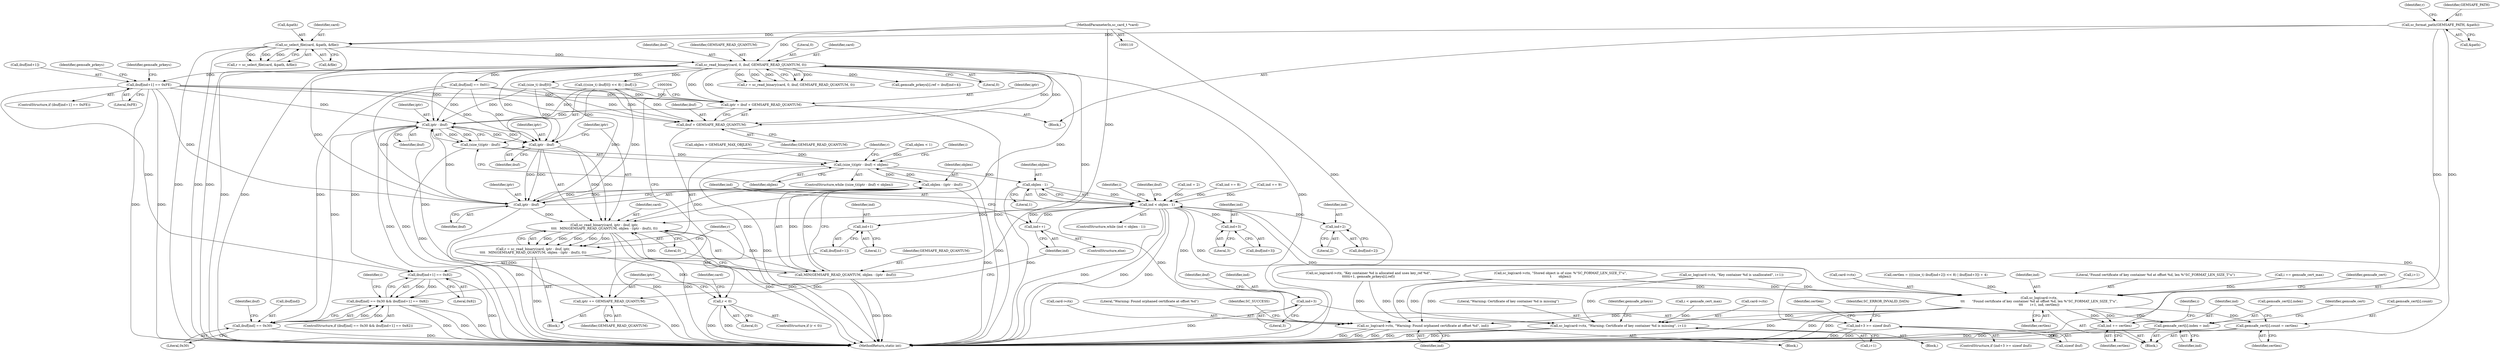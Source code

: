 digraph "0_OpenSC_360e95d45ac4123255a4c796db96337f332160ad#diff-d643a0fa169471dbf2912f4866dc49c5_5@array" {
"1000211" [label="(Call,ibuf[ind+1] == 0xFE)"];
"1000148" [label="(Call,sc_read_binary(card, 0, ibuf, GEMSAFE_READ_QUANTUM, 0))"];
"1000131" [label="(Call,sc_select_file(card, &path, &file))"];
"1000111" [label="(MethodParameterIn,sc_card_t *card)"];
"1000125" [label="(Call,sc_format_path(GEMSAFE_PATH, &path))"];
"1000296" [label="(Call,iptr = ibuf + GEMSAFE_READ_QUANTUM)"];
"1000305" [label="(Call,iptr - ibuf)"];
"1000303" [label="(Call,(size_t)(iptr - ibuf))"];
"1000302" [label="(Call,(size_t)(iptr - ibuf) < objlen)"];
"1000320" [label="(Call,objlen - (iptr - ibuf))"];
"1000312" [label="(Call,sc_read_binary(card, iptr - ibuf, iptr,\n\t\t\t\t   MIN(GEMSAFE_READ_QUANTUM, objlen - (iptr - ibuf)), 0))"];
"1000310" [label="(Call,r = sc_read_binary(card, iptr - ibuf, iptr,\n\t\t\t\t   MIN(GEMSAFE_READ_QUANTUM, objlen - (iptr - ibuf)), 0))"];
"1000327" [label="(Call,r < 0)"];
"1000338" [label="(Call,iptr += GEMSAFE_READ_QUANTUM)"];
"1000318" [label="(Call,MIN(GEMSAFE_READ_QUANTUM, objlen - (iptr - ibuf)))"];
"1000347" [label="(Call,objlen - 1)"];
"1000345" [label="(Call,ind < objlen - 1)"];
"1000361" [label="(Call,ind+1)"];
"1000385" [label="(Call,sc_log(card->ctx, \"Warning: Found orphaned certificate at offset %d\", ind))"];
"1000394" [label="(Call,ind+3 >= sizeof ibuf)"];
"1000395" [label="(Call,ind+3)"];
"1000411" [label="(Call,ind+2)"];
"1000417" [label="(Call,ind+3)"];
"1000421" [label="(Call,sc_log(card->ctx,\n\t\t\t       \"Found certificate of key container %d at offset %d, len %\"SC_FORMAT_LEN_SIZE_T\"u\",\n\t\t\t       i+1, ind, certlen))"];
"1000431" [label="(Call,gemsafe_cert[i].index = ind)"];
"1000438" [label="(Call,gemsafe_cert[i].count = certlen)"];
"1000445" [label="(Call,ind += certlen)"];
"1000467" [label="(Call,sc_log(card->ctx, \"Warning: Certificate of key container %d is missing\", i+1))"];
"1000451" [label="(Call,ind++)"];
"1000314" [label="(Call,iptr - ibuf)"];
"1000322" [label="(Call,iptr - ibuf)"];
"1000353" [label="(Call,ibuf[ind] == 0x30)"];
"1000352" [label="(Call,ibuf[ind] == 0x30 && ibuf[ind+1] == 0x82)"];
"1000358" [label="(Call,ibuf[ind+1] == 0x82)"];
"1000298" [label="(Call,ibuf + GEMSAFE_READ_QUANTUM)"];
"1000309" [label="(Block,)"];
"1000360" [label="(Identifier,ibuf)"];
"1000438" [label="(Call,gemsafe_cert[i].count = certlen)"];
"1000146" [label="(Call,r = sc_read_binary(card, 0, ibuf, GEMSAFE_READ_QUANTUM, 0))"];
"1000339" [label="(Identifier,iptr)"];
"1000311" [label="(Identifier,r)"];
"1000386" [label="(Call,card->ctx)"];
"1000333" [label="(Identifier,card)"];
"1000417" [label="(Call,ind+3)"];
"1000413" [label="(Literal,2)"];
"1000419" [label="(Literal,3)"];
"1000422" [label="(Call,card->ctx)"];
"1000150" [label="(Literal,0)"];
"1000364" [label="(Literal,0x82)"];
"1000318" [label="(Call,MIN(GEMSAFE_READ_QUANTUM, objlen - (iptr - ibuf)))"];
"1000346" [label="(Identifier,ind)"];
"1000181" [label="(Call,objlen < 1)"];
"1000403" [label="(Identifier,certlen)"];
"1000362" [label="(Identifier,ind)"];
"1000112" [label="(Block,)"];
"1000351" [label="(ControlStructure,if (ibuf[ind] == 0x30 && ibuf[ind+1] == 0x82))"];
"1000447" [label="(Identifier,certlen)"];
"1000251" [label="(Identifier,gemsafe_prkeys)"];
"1000431" [label="(Call,gemsafe_cert[i].index = ind)"];
"1000201" [label="(Call,ibuf[ind] == 0x01)"];
"1000133" [label="(Call,&path)"];
"1000421" [label="(Call,sc_log(card->ctx,\n\t\t\t       \"Found certificate of key container %d at offset %d, len %\"SC_FORMAT_LEN_SIZE_T\"u\",\n\t\t\t       i+1, ind, certlen))"];
"1000439" [label="(Call,gemsafe_cert[i].count)"];
"1000347" [label="(Call,objlen - 1)"];
"1000219" [label="(Call,gemsafe_prkeys[i].ref = ibuf[ind+4])"];
"1000130" [label="(Identifier,r)"];
"1000418" [label="(Identifier,ind)"];
"1000491" [label="(MethodReturn,static int)"];
"1000472" [label="(Call,i+1)"];
"1000455" [label="(Identifier,i)"];
"1000326" [label="(ControlStructure,if (r < 0))"];
"1000398" [label="(Call,sizeof ibuf)"];
"1000322" [label="(Call,iptr - ibuf)"];
"1000212" [label="(Call,ibuf[ind+1])"];
"1000393" [label="(ControlStructure,if (ind+3 >= sizeof ibuf))"];
"1000222" [label="(Identifier,gemsafe_prkeys)"];
"1000352" [label="(Call,ibuf[ind] == 0x30 && ibuf[ind+1] == 0x82)"];
"1000315" [label="(Identifier,iptr)"];
"1000296" [label="(Call,iptr = ibuf + GEMSAFE_READ_QUANTUM)"];
"1000445" [label="(Call,ind += certlen)"];
"1000164" [label="(Call,(size_t) ibuf[0])"];
"1000338" [label="(Call,iptr += GEMSAFE_READ_QUANTUM)"];
"1000355" [label="(Identifier,ibuf)"];
"1000305" [label="(Call,iptr - ibuf)"];
"1000451" [label="(Call,ind++)"];
"1000230" [label="(Call,sc_log(card->ctx, \"Key container %d is allocated and uses key_ref %d\",\n\t\t\t\t\ti+1, gemsafe_prkeys[i].ref))"];
"1000297" [label="(Identifier,iptr)"];
"1000415" [label="(Call,ibuf[ind+3])"];
"1000312" [label="(Call,sc_read_binary(card, iptr - ibuf, iptr,\n\t\t\t\t   MIN(GEMSAFE_READ_QUANTUM, objlen - (iptr - ibuf)), 0))"];
"1000359" [label="(Call,ibuf[ind+1])"];
"1000196" [label="(Call,ind = 2)"];
"1000411" [label="(Call,ind+2)"];
"1000394" [label="(Call,ind+3 >= sizeof ibuf)"];
"1000402" [label="(Call,certlen = ((((size_t) ibuf[ind+2]) << 8) | ibuf[ind+3]) + 4)"];
"1000363" [label="(Literal,1)"];
"1000450" [label="(ControlStructure,else)"];
"1000211" [label="(Call,ibuf[ind+1] == 0xFE)"];
"1000153" [label="(Literal,0)"];
"1000349" [label="(Literal,1)"];
"1000173" [label="(Call,sc_log(card->ctx, \"Stored object is of size: %\"SC_FORMAT_LEN_SIZE_T\"u\",\n\t       objlen))"];
"1000429" [label="(Identifier,ind)"];
"1000316" [label="(Identifier,ibuf)"];
"1000262" [label="(Call,sc_log(card->ctx, \"Key container %d is unallocated\", i+1))"];
"1000210" [label="(ControlStructure,if (ibuf[ind+1] == 0xFE))"];
"1000270" [label="(Call,ind += 8)"];
"1000131" [label="(Call,sc_select_file(card, &path, &file))"];
"1000302" [label="(Call,(size_t)(iptr - ibuf) < objlen)"];
"1000327" [label="(Call,r < 0)"];
"1000344" [label="(ControlStructure,while (ind < objlen - 1))"];
"1000340" [label="(Identifier,GEMSAFE_READ_QUANTUM)"];
"1000354" [label="(Call,ibuf[ind])"];
"1000303" [label="(Call,(size_t)(iptr - ibuf))"];
"1000342" [label="(Identifier,i)"];
"1000319" [label="(Identifier,GEMSAFE_READ_QUANTUM)"];
"1000162" [label="(Call,(((size_t) ibuf[0]) << 8) | ibuf[1])"];
"1000425" [label="(Literal,\"Found certificate of key container %d at offset %d, len %\"SC_FORMAT_LEN_SIZE_T\"u\")"];
"1000381" [label="(Call,i == gemsafe_cert_max)"];
"1000399" [label="(Identifier,ibuf)"];
"1000357" [label="(Literal,0x30)"];
"1000184" [label="(Call,objlen > GEMSAFE_MAX_OBJLEN)"];
"1000111" [label="(MethodParameterIn,sc_card_t *card)"];
"1000395" [label="(Call,ind+3)"];
"1000314" [label="(Call,iptr - ibuf)"];
"1000308" [label="(Identifier,objlen)"];
"1000324" [label="(Identifier,ibuf)"];
"1000452" [label="(Identifier,ind)"];
"1000432" [label="(Call,gemsafe_cert[i].index)"];
"1000358" [label="(Call,ibuf[ind+1] == 0x82)"];
"1000437" [label="(Identifier,ind)"];
"1000466" [label="(Block,)"];
"1000298" [label="(Call,ibuf + GEMSAFE_READ_QUANTUM)"];
"1000397" [label="(Literal,3)"];
"1000323" [label="(Identifier,iptr)"];
"1000365" [label="(Block,)"];
"1000149" [label="(Identifier,card)"];
"1000151" [label="(Identifier,ibuf)"];
"1000129" [label="(Call,r = sc_select_file(card, &path, &file))"];
"1000313" [label="(Identifier,card)"];
"1000361" [label="(Call,ind+1)"];
"1000369" [label="(Identifier,i)"];
"1000389" [label="(Literal,\"Warning: Found orphaned certificate at offset %d\")"];
"1000446" [label="(Identifier,ind)"];
"1000300" [label="(Identifier,GEMSAFE_READ_QUANTUM)"];
"1000317" [label="(Identifier,iptr)"];
"1000348" [label="(Identifier,objlen)"];
"1000329" [label="(Literal,0)"];
"1000353" [label="(Call,ibuf[ind] == 0x30)"];
"1000444" [label="(Identifier,certlen)"];
"1000320" [label="(Call,objlen - (iptr - ibuf))"];
"1000467" [label="(Call,sc_log(card->ctx, \"Warning: Certificate of key container %d is missing\", i+1))"];
"1000306" [label="(Identifier,iptr)"];
"1000434" [label="(Identifier,gemsafe_cert)"];
"1000385" [label="(Call,sc_log(card->ctx, \"Warning: Found orphaned certificate at offset %d\", ind))"];
"1000152" [label="(Identifier,GEMSAFE_READ_QUANTUM)"];
"1000126" [label="(Identifier,GEMSAFE_PATH)"];
"1000299" [label="(Identifier,ibuf)"];
"1000243" [label="(Call,ind += 9)"];
"1000325" [label="(Literal,0)"];
"1000127" [label="(Call,&path)"];
"1000321" [label="(Identifier,objlen)"];
"1000148" [label="(Call,sc_read_binary(card, 0, ibuf, GEMSAFE_READ_QUANTUM, 0))"];
"1000125" [label="(Call,sc_format_path(GEMSAFE_PATH, &path))"];
"1000132" [label="(Identifier,card)"];
"1000401" [label="(Identifier,SC_ERROR_INVALID_DATA)"];
"1000478" [label="(Identifier,gemsafe_prkeys)"];
"1000135" [label="(Call,&file)"];
"1000384" [label="(Block,)"];
"1000396" [label="(Identifier,ind)"];
"1000449" [label="(Identifier,i)"];
"1000390" [label="(Identifier,ind)"];
"1000454" [label="(Call,i < gemsafe_cert_max)"];
"1000441" [label="(Identifier,gemsafe_cert)"];
"1000307" [label="(Identifier,ibuf)"];
"1000328" [label="(Identifier,r)"];
"1000468" [label="(Call,card->ctx)"];
"1000301" [label="(ControlStructure,while ((size_t)(iptr - ibuf) < objlen))"];
"1000426" [label="(Call,i+1)"];
"1000430" [label="(Identifier,certlen)"];
"1000471" [label="(Literal,\"Warning: Certificate of key container %d is missing\")"];
"1000310" [label="(Call,r = sc_read_binary(card, iptr - ibuf, iptr,\n\t\t\t\t   MIN(GEMSAFE_READ_QUANTUM, objlen - (iptr - ibuf)), 0))"];
"1000409" [label="(Call,ibuf[ind+2])"];
"1000345" [label="(Call,ind < objlen - 1)"];
"1000392" [label="(Identifier,SC_SUCCESS)"];
"1000217" [label="(Literal,0xFE)"];
"1000412" [label="(Identifier,ind)"];
"1000211" -> "1000210"  [label="AST: "];
"1000211" -> "1000217"  [label="CFG: "];
"1000212" -> "1000211"  [label="AST: "];
"1000217" -> "1000211"  [label="AST: "];
"1000222" -> "1000211"  [label="CFG: "];
"1000251" -> "1000211"  [label="CFG: "];
"1000211" -> "1000491"  [label="DDG: "];
"1000211" -> "1000491"  [label="DDG: "];
"1000148" -> "1000211"  [label="DDG: "];
"1000211" -> "1000296"  [label="DDG: "];
"1000211" -> "1000298"  [label="DDG: "];
"1000211" -> "1000305"  [label="DDG: "];
"1000211" -> "1000314"  [label="DDG: "];
"1000211" -> "1000322"  [label="DDG: "];
"1000211" -> "1000358"  [label="DDG: "];
"1000148" -> "1000146"  [label="AST: "];
"1000148" -> "1000153"  [label="CFG: "];
"1000149" -> "1000148"  [label="AST: "];
"1000150" -> "1000148"  [label="AST: "];
"1000151" -> "1000148"  [label="AST: "];
"1000152" -> "1000148"  [label="AST: "];
"1000153" -> "1000148"  [label="AST: "];
"1000146" -> "1000148"  [label="CFG: "];
"1000148" -> "1000491"  [label="DDG: "];
"1000148" -> "1000491"  [label="DDG: "];
"1000148" -> "1000491"  [label="DDG: "];
"1000148" -> "1000146"  [label="DDG: "];
"1000148" -> "1000146"  [label="DDG: "];
"1000148" -> "1000146"  [label="DDG: "];
"1000148" -> "1000146"  [label="DDG: "];
"1000131" -> "1000148"  [label="DDG: "];
"1000111" -> "1000148"  [label="DDG: "];
"1000148" -> "1000164"  [label="DDG: "];
"1000148" -> "1000162"  [label="DDG: "];
"1000148" -> "1000201"  [label="DDG: "];
"1000148" -> "1000219"  [label="DDG: "];
"1000148" -> "1000296"  [label="DDG: "];
"1000148" -> "1000296"  [label="DDG: "];
"1000148" -> "1000298"  [label="DDG: "];
"1000148" -> "1000298"  [label="DDG: "];
"1000148" -> "1000305"  [label="DDG: "];
"1000148" -> "1000312"  [label="DDG: "];
"1000148" -> "1000314"  [label="DDG: "];
"1000148" -> "1000318"  [label="DDG: "];
"1000148" -> "1000322"  [label="DDG: "];
"1000131" -> "1000129"  [label="AST: "];
"1000131" -> "1000135"  [label="CFG: "];
"1000132" -> "1000131"  [label="AST: "];
"1000133" -> "1000131"  [label="AST: "];
"1000135" -> "1000131"  [label="AST: "];
"1000129" -> "1000131"  [label="CFG: "];
"1000131" -> "1000491"  [label="DDG: "];
"1000131" -> "1000491"  [label="DDG: "];
"1000131" -> "1000491"  [label="DDG: "];
"1000131" -> "1000129"  [label="DDG: "];
"1000131" -> "1000129"  [label="DDG: "];
"1000131" -> "1000129"  [label="DDG: "];
"1000111" -> "1000131"  [label="DDG: "];
"1000125" -> "1000131"  [label="DDG: "];
"1000111" -> "1000110"  [label="AST: "];
"1000111" -> "1000491"  [label="DDG: "];
"1000111" -> "1000312"  [label="DDG: "];
"1000125" -> "1000112"  [label="AST: "];
"1000125" -> "1000127"  [label="CFG: "];
"1000126" -> "1000125"  [label="AST: "];
"1000127" -> "1000125"  [label="AST: "];
"1000130" -> "1000125"  [label="CFG: "];
"1000125" -> "1000491"  [label="DDG: "];
"1000125" -> "1000491"  [label="DDG: "];
"1000296" -> "1000112"  [label="AST: "];
"1000296" -> "1000298"  [label="CFG: "];
"1000297" -> "1000296"  [label="AST: "];
"1000298" -> "1000296"  [label="AST: "];
"1000304" -> "1000296"  [label="CFG: "];
"1000296" -> "1000491"  [label="DDG: "];
"1000164" -> "1000296"  [label="DDG: "];
"1000162" -> "1000296"  [label="DDG: "];
"1000201" -> "1000296"  [label="DDG: "];
"1000296" -> "1000305"  [label="DDG: "];
"1000305" -> "1000303"  [label="AST: "];
"1000305" -> "1000307"  [label="CFG: "];
"1000306" -> "1000305"  [label="AST: "];
"1000307" -> "1000305"  [label="AST: "];
"1000303" -> "1000305"  [label="CFG: "];
"1000305" -> "1000491"  [label="DDG: "];
"1000305" -> "1000491"  [label="DDG: "];
"1000305" -> "1000303"  [label="DDG: "];
"1000305" -> "1000303"  [label="DDG: "];
"1000338" -> "1000305"  [label="DDG: "];
"1000164" -> "1000305"  [label="DDG: "];
"1000322" -> "1000305"  [label="DDG: "];
"1000162" -> "1000305"  [label="DDG: "];
"1000201" -> "1000305"  [label="DDG: "];
"1000305" -> "1000314"  [label="DDG: "];
"1000305" -> "1000314"  [label="DDG: "];
"1000305" -> "1000353"  [label="DDG: "];
"1000305" -> "1000358"  [label="DDG: "];
"1000303" -> "1000302"  [label="AST: "];
"1000304" -> "1000303"  [label="AST: "];
"1000308" -> "1000303"  [label="CFG: "];
"1000303" -> "1000491"  [label="DDG: "];
"1000303" -> "1000302"  [label="DDG: "];
"1000302" -> "1000301"  [label="AST: "];
"1000302" -> "1000308"  [label="CFG: "];
"1000308" -> "1000302"  [label="AST: "];
"1000311" -> "1000302"  [label="CFG: "];
"1000342" -> "1000302"  [label="CFG: "];
"1000302" -> "1000491"  [label="DDG: "];
"1000302" -> "1000491"  [label="DDG: "];
"1000181" -> "1000302"  [label="DDG: "];
"1000184" -> "1000302"  [label="DDG: "];
"1000320" -> "1000302"  [label="DDG: "];
"1000302" -> "1000320"  [label="DDG: "];
"1000302" -> "1000347"  [label="DDG: "];
"1000320" -> "1000318"  [label="AST: "];
"1000320" -> "1000322"  [label="CFG: "];
"1000321" -> "1000320"  [label="AST: "];
"1000322" -> "1000320"  [label="AST: "];
"1000318" -> "1000320"  [label="CFG: "];
"1000320" -> "1000491"  [label="DDG: "];
"1000320" -> "1000312"  [label="DDG: "];
"1000320" -> "1000318"  [label="DDG: "];
"1000320" -> "1000318"  [label="DDG: "];
"1000322" -> "1000320"  [label="DDG: "];
"1000322" -> "1000320"  [label="DDG: "];
"1000312" -> "1000310"  [label="AST: "];
"1000312" -> "1000325"  [label="CFG: "];
"1000313" -> "1000312"  [label="AST: "];
"1000314" -> "1000312"  [label="AST: "];
"1000317" -> "1000312"  [label="AST: "];
"1000318" -> "1000312"  [label="AST: "];
"1000325" -> "1000312"  [label="AST: "];
"1000310" -> "1000312"  [label="CFG: "];
"1000312" -> "1000491"  [label="DDG: "];
"1000312" -> "1000491"  [label="DDG: "];
"1000312" -> "1000491"  [label="DDG: "];
"1000312" -> "1000491"  [label="DDG: "];
"1000312" -> "1000310"  [label="DDG: "];
"1000312" -> "1000310"  [label="DDG: "];
"1000312" -> "1000310"  [label="DDG: "];
"1000312" -> "1000310"  [label="DDG: "];
"1000312" -> "1000310"  [label="DDG: "];
"1000314" -> "1000312"  [label="DDG: "];
"1000314" -> "1000312"  [label="DDG: "];
"1000322" -> "1000312"  [label="DDG: "];
"1000318" -> "1000312"  [label="DDG: "];
"1000318" -> "1000312"  [label="DDG: "];
"1000312" -> "1000338"  [label="DDG: "];
"1000310" -> "1000309"  [label="AST: "];
"1000311" -> "1000310"  [label="AST: "];
"1000328" -> "1000310"  [label="CFG: "];
"1000310" -> "1000491"  [label="DDG: "];
"1000310" -> "1000327"  [label="DDG: "];
"1000327" -> "1000326"  [label="AST: "];
"1000327" -> "1000329"  [label="CFG: "];
"1000328" -> "1000327"  [label="AST: "];
"1000329" -> "1000327"  [label="AST: "];
"1000333" -> "1000327"  [label="CFG: "];
"1000339" -> "1000327"  [label="CFG: "];
"1000327" -> "1000491"  [label="DDG: "];
"1000327" -> "1000491"  [label="DDG: "];
"1000338" -> "1000309"  [label="AST: "];
"1000338" -> "1000340"  [label="CFG: "];
"1000339" -> "1000338"  [label="AST: "];
"1000340" -> "1000338"  [label="AST: "];
"1000304" -> "1000338"  [label="CFG: "];
"1000338" -> "1000491"  [label="DDG: "];
"1000318" -> "1000338"  [label="DDG: "];
"1000319" -> "1000318"  [label="AST: "];
"1000325" -> "1000318"  [label="CFG: "];
"1000318" -> "1000491"  [label="DDG: "];
"1000318" -> "1000491"  [label="DDG: "];
"1000347" -> "1000345"  [label="AST: "];
"1000347" -> "1000349"  [label="CFG: "];
"1000348" -> "1000347"  [label="AST: "];
"1000349" -> "1000347"  [label="AST: "];
"1000345" -> "1000347"  [label="CFG: "];
"1000347" -> "1000491"  [label="DDG: "];
"1000347" -> "1000345"  [label="DDG: "];
"1000347" -> "1000345"  [label="DDG: "];
"1000345" -> "1000344"  [label="AST: "];
"1000346" -> "1000345"  [label="AST: "];
"1000355" -> "1000345"  [label="CFG: "];
"1000455" -> "1000345"  [label="CFG: "];
"1000345" -> "1000491"  [label="DDG: "];
"1000345" -> "1000491"  [label="DDG: "];
"1000345" -> "1000491"  [label="DDG: "];
"1000196" -> "1000345"  [label="DDG: "];
"1000243" -> "1000345"  [label="DDG: "];
"1000270" -> "1000345"  [label="DDG: "];
"1000445" -> "1000345"  [label="DDG: "];
"1000451" -> "1000345"  [label="DDG: "];
"1000345" -> "1000361"  [label="DDG: "];
"1000345" -> "1000385"  [label="DDG: "];
"1000345" -> "1000394"  [label="DDG: "];
"1000345" -> "1000395"  [label="DDG: "];
"1000345" -> "1000411"  [label="DDG: "];
"1000345" -> "1000417"  [label="DDG: "];
"1000345" -> "1000421"  [label="DDG: "];
"1000345" -> "1000451"  [label="DDG: "];
"1000361" -> "1000359"  [label="AST: "];
"1000361" -> "1000363"  [label="CFG: "];
"1000362" -> "1000361"  [label="AST: "];
"1000363" -> "1000361"  [label="AST: "];
"1000359" -> "1000361"  [label="CFG: "];
"1000385" -> "1000384"  [label="AST: "];
"1000385" -> "1000390"  [label="CFG: "];
"1000386" -> "1000385"  [label="AST: "];
"1000389" -> "1000385"  [label="AST: "];
"1000390" -> "1000385"  [label="AST: "];
"1000392" -> "1000385"  [label="CFG: "];
"1000385" -> "1000491"  [label="DDG: "];
"1000385" -> "1000491"  [label="DDG: "];
"1000385" -> "1000491"  [label="DDG: "];
"1000230" -> "1000385"  [label="DDG: "];
"1000173" -> "1000385"  [label="DDG: "];
"1000262" -> "1000385"  [label="DDG: "];
"1000421" -> "1000385"  [label="DDG: "];
"1000394" -> "1000393"  [label="AST: "];
"1000394" -> "1000398"  [label="CFG: "];
"1000395" -> "1000394"  [label="AST: "];
"1000398" -> "1000394"  [label="AST: "];
"1000401" -> "1000394"  [label="CFG: "];
"1000403" -> "1000394"  [label="CFG: "];
"1000394" -> "1000491"  [label="DDG: "];
"1000394" -> "1000491"  [label="DDG: "];
"1000395" -> "1000397"  [label="CFG: "];
"1000396" -> "1000395"  [label="AST: "];
"1000397" -> "1000395"  [label="AST: "];
"1000399" -> "1000395"  [label="CFG: "];
"1000395" -> "1000491"  [label="DDG: "];
"1000411" -> "1000409"  [label="AST: "];
"1000411" -> "1000413"  [label="CFG: "];
"1000412" -> "1000411"  [label="AST: "];
"1000413" -> "1000411"  [label="AST: "];
"1000409" -> "1000411"  [label="CFG: "];
"1000417" -> "1000415"  [label="AST: "];
"1000417" -> "1000419"  [label="CFG: "];
"1000418" -> "1000417"  [label="AST: "];
"1000419" -> "1000417"  [label="AST: "];
"1000415" -> "1000417"  [label="CFG: "];
"1000421" -> "1000365"  [label="AST: "];
"1000421" -> "1000430"  [label="CFG: "];
"1000422" -> "1000421"  [label="AST: "];
"1000425" -> "1000421"  [label="AST: "];
"1000426" -> "1000421"  [label="AST: "];
"1000429" -> "1000421"  [label="AST: "];
"1000430" -> "1000421"  [label="AST: "];
"1000434" -> "1000421"  [label="CFG: "];
"1000421" -> "1000491"  [label="DDG: "];
"1000421" -> "1000491"  [label="DDG: "];
"1000421" -> "1000491"  [label="DDG: "];
"1000230" -> "1000421"  [label="DDG: "];
"1000173" -> "1000421"  [label="DDG: "];
"1000262" -> "1000421"  [label="DDG: "];
"1000381" -> "1000421"  [label="DDG: "];
"1000402" -> "1000421"  [label="DDG: "];
"1000421" -> "1000431"  [label="DDG: "];
"1000421" -> "1000438"  [label="DDG: "];
"1000421" -> "1000445"  [label="DDG: "];
"1000421" -> "1000445"  [label="DDG: "];
"1000421" -> "1000467"  [label="DDG: "];
"1000431" -> "1000365"  [label="AST: "];
"1000431" -> "1000437"  [label="CFG: "];
"1000432" -> "1000431"  [label="AST: "];
"1000437" -> "1000431"  [label="AST: "];
"1000441" -> "1000431"  [label="CFG: "];
"1000431" -> "1000491"  [label="DDG: "];
"1000438" -> "1000365"  [label="AST: "];
"1000438" -> "1000444"  [label="CFG: "];
"1000439" -> "1000438"  [label="AST: "];
"1000444" -> "1000438"  [label="AST: "];
"1000446" -> "1000438"  [label="CFG: "];
"1000438" -> "1000491"  [label="DDG: "];
"1000445" -> "1000365"  [label="AST: "];
"1000445" -> "1000447"  [label="CFG: "];
"1000446" -> "1000445"  [label="AST: "];
"1000447" -> "1000445"  [label="AST: "];
"1000449" -> "1000445"  [label="CFG: "];
"1000445" -> "1000491"  [label="DDG: "];
"1000467" -> "1000466"  [label="AST: "];
"1000467" -> "1000472"  [label="CFG: "];
"1000468" -> "1000467"  [label="AST: "];
"1000471" -> "1000467"  [label="AST: "];
"1000472" -> "1000467"  [label="AST: "];
"1000478" -> "1000467"  [label="CFG: "];
"1000467" -> "1000491"  [label="DDG: "];
"1000467" -> "1000491"  [label="DDG: "];
"1000467" -> "1000491"  [label="DDG: "];
"1000230" -> "1000467"  [label="DDG: "];
"1000173" -> "1000467"  [label="DDG: "];
"1000262" -> "1000467"  [label="DDG: "];
"1000454" -> "1000467"  [label="DDG: "];
"1000451" -> "1000450"  [label="AST: "];
"1000451" -> "1000452"  [label="CFG: "];
"1000452" -> "1000451"  [label="AST: "];
"1000346" -> "1000451"  [label="CFG: "];
"1000314" -> "1000316"  [label="CFG: "];
"1000315" -> "1000314"  [label="AST: "];
"1000316" -> "1000314"  [label="AST: "];
"1000317" -> "1000314"  [label="CFG: "];
"1000164" -> "1000314"  [label="DDG: "];
"1000162" -> "1000314"  [label="DDG: "];
"1000201" -> "1000314"  [label="DDG: "];
"1000314" -> "1000322"  [label="DDG: "];
"1000314" -> "1000322"  [label="DDG: "];
"1000322" -> "1000324"  [label="CFG: "];
"1000323" -> "1000322"  [label="AST: "];
"1000324" -> "1000322"  [label="AST: "];
"1000322" -> "1000491"  [label="DDG: "];
"1000164" -> "1000322"  [label="DDG: "];
"1000162" -> "1000322"  [label="DDG: "];
"1000201" -> "1000322"  [label="DDG: "];
"1000353" -> "1000352"  [label="AST: "];
"1000353" -> "1000357"  [label="CFG: "];
"1000354" -> "1000353"  [label="AST: "];
"1000357" -> "1000353"  [label="AST: "];
"1000360" -> "1000353"  [label="CFG: "];
"1000352" -> "1000353"  [label="CFG: "];
"1000353" -> "1000491"  [label="DDG: "];
"1000353" -> "1000352"  [label="DDG: "];
"1000353" -> "1000352"  [label="DDG: "];
"1000201" -> "1000353"  [label="DDG: "];
"1000352" -> "1000351"  [label="AST: "];
"1000352" -> "1000358"  [label="CFG: "];
"1000358" -> "1000352"  [label="AST: "];
"1000369" -> "1000352"  [label="CFG: "];
"1000452" -> "1000352"  [label="CFG: "];
"1000352" -> "1000491"  [label="DDG: "];
"1000352" -> "1000491"  [label="DDG: "];
"1000352" -> "1000491"  [label="DDG: "];
"1000358" -> "1000352"  [label="DDG: "];
"1000358" -> "1000352"  [label="DDG: "];
"1000358" -> "1000364"  [label="CFG: "];
"1000359" -> "1000358"  [label="AST: "];
"1000364" -> "1000358"  [label="AST: "];
"1000358" -> "1000491"  [label="DDG: "];
"1000298" -> "1000300"  [label="CFG: "];
"1000299" -> "1000298"  [label="AST: "];
"1000300" -> "1000298"  [label="AST: "];
"1000298" -> "1000491"  [label="DDG: "];
"1000164" -> "1000298"  [label="DDG: "];
"1000162" -> "1000298"  [label="DDG: "];
"1000201" -> "1000298"  [label="DDG: "];
}
